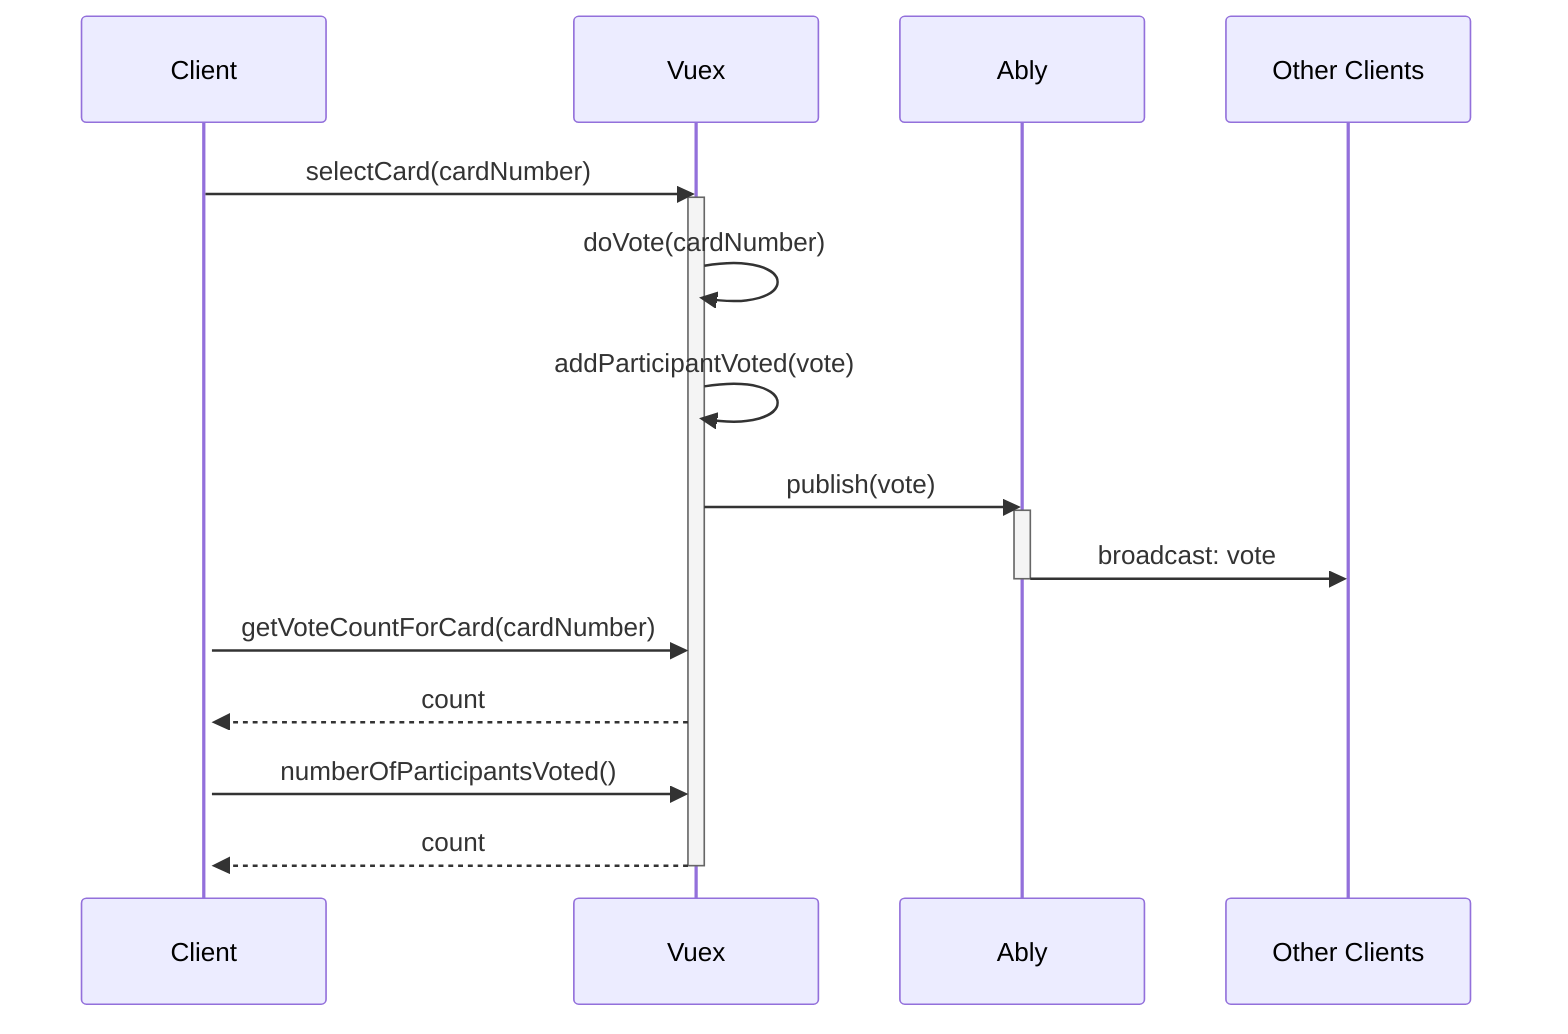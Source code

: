 sequenceDiagram
    Client->>Vuex: selectCard(cardNumber)
    activate Client
    activate Vuex
    Vuex->>Vuex: doVote(cardNumber)
    Vuex->>Vuex: addParticipantVoted(vote)
    Vuex->>Ably: publish(vote)
    activate Ably
    Ably->>Other Clients: broadcast: vote
    deactivate Ably
    Client->>Vuex: getVoteCountForCard(cardNumber)
    Vuex-->>Client: count
    Client->>Vuex: numberOfParticipantsVoted()
    Vuex-->>Client: count
    deactivate Vuex